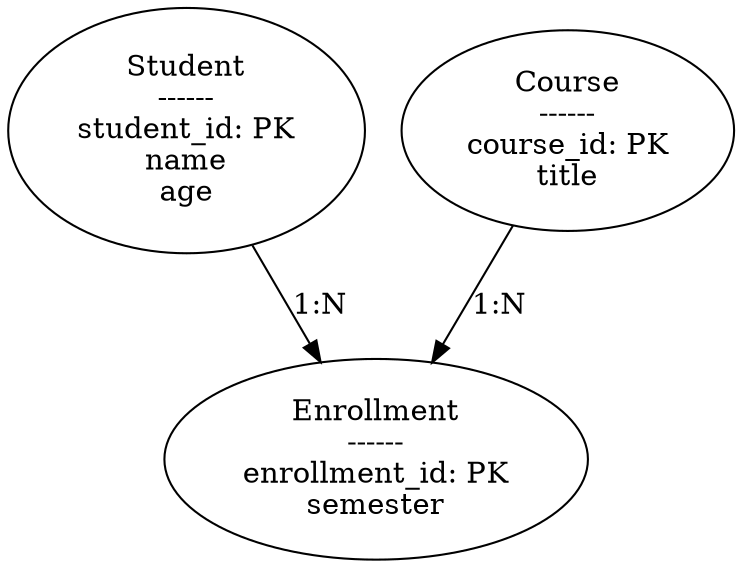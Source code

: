 digraph ERD {
	S [label="Student
------
student_id: PK
name
age"]
	C [label="Course
------
course_id: PK
title"]
	E [label="Enrollment
------
enrollment_id: PK
semester"]
	S -> E [label="1:N"]
	C -> E [label="1:N"]
}
